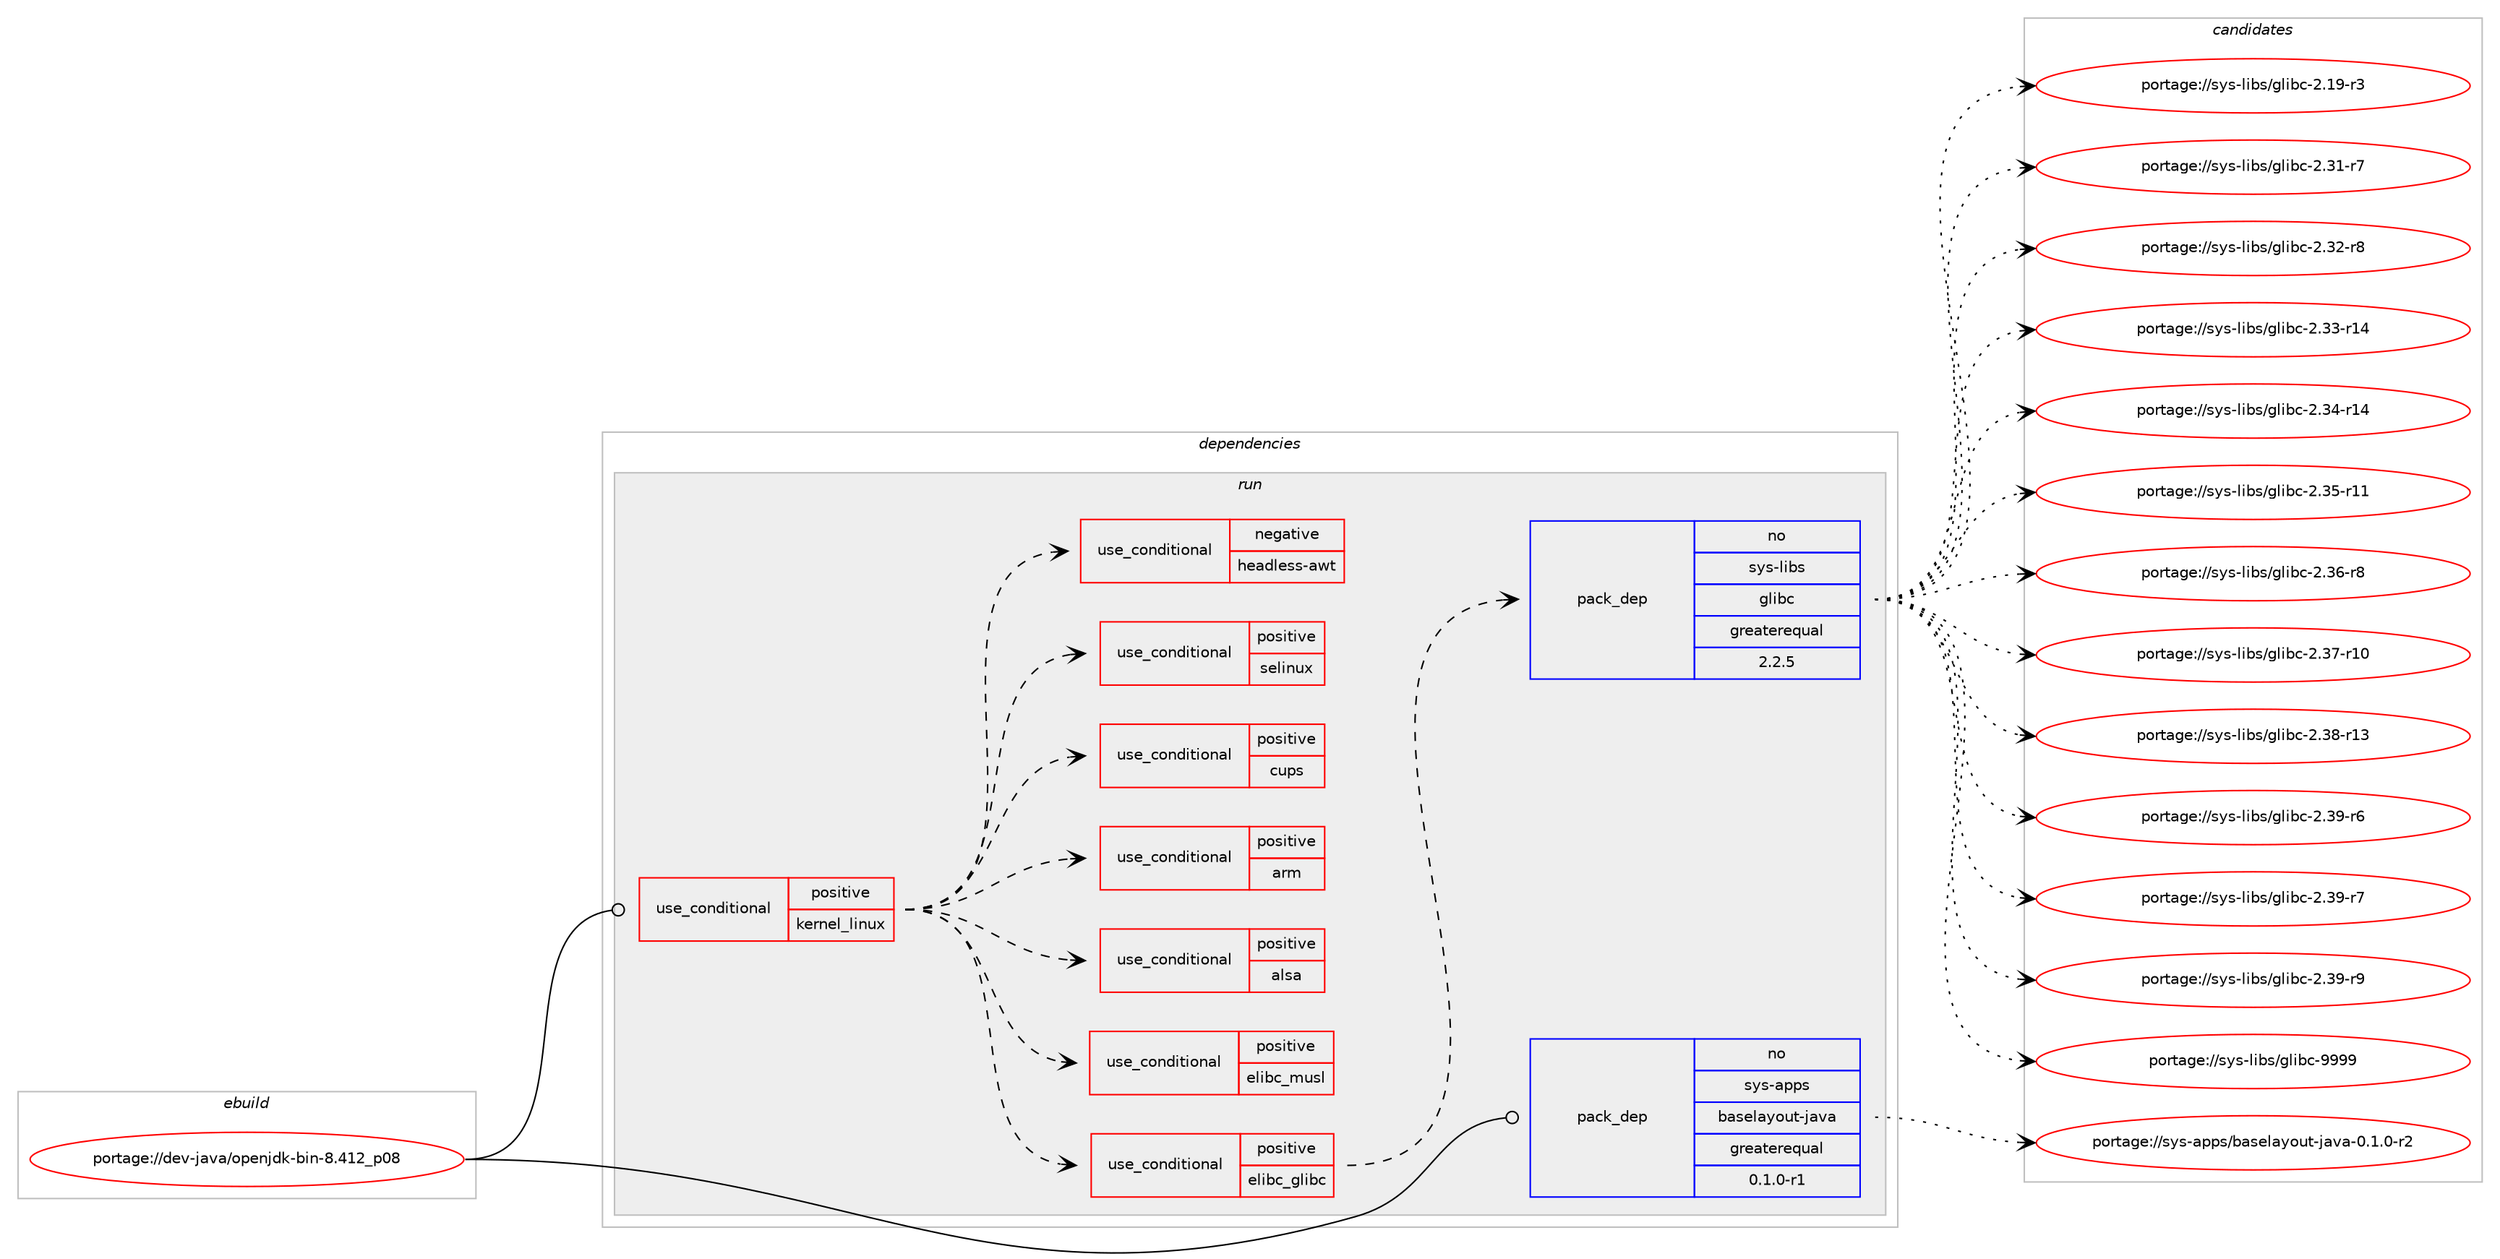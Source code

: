 digraph prolog {

# *************
# Graph options
# *************

newrank=true;
concentrate=true;
compound=true;
graph [rankdir=LR,fontname=Helvetica,fontsize=10,ranksep=1.5];#, ranksep=2.5, nodesep=0.2];
edge  [arrowhead=vee];
node  [fontname=Helvetica,fontsize=10];

# **********
# The ebuild
# **********

subgraph cluster_leftcol {
color=gray;
rank=same;
label=<<i>ebuild</i>>;
id [label="portage://dev-java/openjdk-bin-8.412_p08", color=red, width=4, href="../dev-java/openjdk-bin-8.412_p08.svg"];
}

# ****************
# The dependencies
# ****************

subgraph cluster_midcol {
color=gray;
label=<<i>dependencies</i>>;
subgraph cluster_compile {
fillcolor="#eeeeee";
style=filled;
label=<<i>compile</i>>;
# *** BEGIN UNKNOWN DEPENDENCY TYPE (TODO) ***
# id -> package_dependency(portage://dev-java/openjdk-bin-8.412_p08,install,no,app-eselect,eselect-java,none,[,,],[],[])
# *** END UNKNOWN DEPENDENCY TYPE (TODO) ***

# *** BEGIN UNKNOWN DEPENDENCY TYPE (TODO) ***
# id -> package_dependency(portage://dev-java/openjdk-bin-8.412_p08,install,no,dev-java,java-config,none,[,,],[],[])
# *** END UNKNOWN DEPENDENCY TYPE (TODO) ***

}
subgraph cluster_compileandrun {
fillcolor="#eeeeee";
style=filled;
label=<<i>compile and run</i>>;
}
subgraph cluster_run {
fillcolor="#eeeeee";
style=filled;
label=<<i>run</i>>;
subgraph cond21665 {
dependency49003 [label=<<TABLE BORDER="0" CELLBORDER="1" CELLSPACING="0" CELLPADDING="4"><TR><TD ROWSPAN="3" CELLPADDING="10">use_conditional</TD></TR><TR><TD>positive</TD></TR><TR><TD>kernel_linux</TD></TR></TABLE>>, shape=none, color=red];
# *** BEGIN UNKNOWN DEPENDENCY TYPE (TODO) ***
# dependency49003 -> package_dependency(portage://dev-java/openjdk-bin-8.412_p08,run,no,media-libs,fontconfig,none,[,,],[slot(1.0)],[])
# *** END UNKNOWN DEPENDENCY TYPE (TODO) ***

# *** BEGIN UNKNOWN DEPENDENCY TYPE (TODO) ***
# dependency49003 -> package_dependency(portage://dev-java/openjdk-bin-8.412_p08,run,no,media-libs,freetype,none,[,,],[slot(2)],[])
# *** END UNKNOWN DEPENDENCY TYPE (TODO) ***

subgraph cond21666 {
dependency49004 [label=<<TABLE BORDER="0" CELLBORDER="1" CELLSPACING="0" CELLPADDING="4"><TR><TD ROWSPAN="3" CELLPADDING="10">use_conditional</TD></TR><TR><TD>positive</TD></TR><TR><TD>elibc_glibc</TD></TR></TABLE>>, shape=none, color=red];
subgraph pack26308 {
dependency49005 [label=<<TABLE BORDER="0" CELLBORDER="1" CELLSPACING="0" CELLPADDING="4" WIDTH="220"><TR><TD ROWSPAN="6" CELLPADDING="30">pack_dep</TD></TR><TR><TD WIDTH="110">no</TD></TR><TR><TD>sys-libs</TD></TR><TR><TD>glibc</TD></TR><TR><TD>greaterequal</TD></TR><TR><TD>2.2.5</TD></TR></TABLE>>, shape=none, color=blue];
}
dependency49004:e -> dependency49005:w [weight=20,style="dashed",arrowhead="vee"];
}
dependency49003:e -> dependency49004:w [weight=20,style="dashed",arrowhead="vee"];
subgraph cond21667 {
dependency49006 [label=<<TABLE BORDER="0" CELLBORDER="1" CELLSPACING="0" CELLPADDING="4"><TR><TD ROWSPAN="3" CELLPADDING="10">use_conditional</TD></TR><TR><TD>positive</TD></TR><TR><TD>elibc_musl</TD></TR></TABLE>>, shape=none, color=red];
# *** BEGIN UNKNOWN DEPENDENCY TYPE (TODO) ***
# dependency49006 -> package_dependency(portage://dev-java/openjdk-bin-8.412_p08,run,no,sys-libs,musl,none,[,,],[],[])
# *** END UNKNOWN DEPENDENCY TYPE (TODO) ***

}
dependency49003:e -> dependency49006:w [weight=20,style="dashed",arrowhead="vee"];
# *** BEGIN UNKNOWN DEPENDENCY TYPE (TODO) ***
# dependency49003 -> package_dependency(portage://dev-java/openjdk-bin-8.412_p08,run,no,sys-libs,zlib,none,[,,],[],[])
# *** END UNKNOWN DEPENDENCY TYPE (TODO) ***

subgraph cond21668 {
dependency49007 [label=<<TABLE BORDER="0" CELLBORDER="1" CELLSPACING="0" CELLPADDING="4"><TR><TD ROWSPAN="3" CELLPADDING="10">use_conditional</TD></TR><TR><TD>positive</TD></TR><TR><TD>alsa</TD></TR></TABLE>>, shape=none, color=red];
# *** BEGIN UNKNOWN DEPENDENCY TYPE (TODO) ***
# dependency49007 -> package_dependency(portage://dev-java/openjdk-bin-8.412_p08,run,no,media-libs,alsa-lib,none,[,,],[],[])
# *** END UNKNOWN DEPENDENCY TYPE (TODO) ***

}
dependency49003:e -> dependency49007:w [weight=20,style="dashed",arrowhead="vee"];
subgraph cond21669 {
dependency49008 [label=<<TABLE BORDER="0" CELLBORDER="1" CELLSPACING="0" CELLPADDING="4"><TR><TD ROWSPAN="3" CELLPADDING="10">use_conditional</TD></TR><TR><TD>positive</TD></TR><TR><TD>arm</TD></TR></TABLE>>, shape=none, color=red];
# *** BEGIN UNKNOWN DEPENDENCY TYPE (TODO) ***
# dependency49008 -> package_dependency(portage://dev-java/openjdk-bin-8.412_p08,run,no,dev-libs,libffi-compat,none,[,,],[slot(6)],[])
# *** END UNKNOWN DEPENDENCY TYPE (TODO) ***

}
dependency49003:e -> dependency49008:w [weight=20,style="dashed",arrowhead="vee"];
subgraph cond21670 {
dependency49009 [label=<<TABLE BORDER="0" CELLBORDER="1" CELLSPACING="0" CELLPADDING="4"><TR><TD ROWSPAN="3" CELLPADDING="10">use_conditional</TD></TR><TR><TD>positive</TD></TR><TR><TD>cups</TD></TR></TABLE>>, shape=none, color=red];
# *** BEGIN UNKNOWN DEPENDENCY TYPE (TODO) ***
# dependency49009 -> package_dependency(portage://dev-java/openjdk-bin-8.412_p08,run,no,net-print,cups,none,[,,],[],[])
# *** END UNKNOWN DEPENDENCY TYPE (TODO) ***

}
dependency49003:e -> dependency49009:w [weight=20,style="dashed",arrowhead="vee"];
subgraph cond21671 {
dependency49010 [label=<<TABLE BORDER="0" CELLBORDER="1" CELLSPACING="0" CELLPADDING="4"><TR><TD ROWSPAN="3" CELLPADDING="10">use_conditional</TD></TR><TR><TD>positive</TD></TR><TR><TD>selinux</TD></TR></TABLE>>, shape=none, color=red];
# *** BEGIN UNKNOWN DEPENDENCY TYPE (TODO) ***
# dependency49010 -> package_dependency(portage://dev-java/openjdk-bin-8.412_p08,run,no,sec-policy,selinux-java,none,[,,],[],[])
# *** END UNKNOWN DEPENDENCY TYPE (TODO) ***

}
dependency49003:e -> dependency49010:w [weight=20,style="dashed",arrowhead="vee"];
subgraph cond21672 {
dependency49011 [label=<<TABLE BORDER="0" CELLBORDER="1" CELLSPACING="0" CELLPADDING="4"><TR><TD ROWSPAN="3" CELLPADDING="10">use_conditional</TD></TR><TR><TD>negative</TD></TR><TR><TD>headless-awt</TD></TR></TABLE>>, shape=none, color=red];
# *** BEGIN UNKNOWN DEPENDENCY TYPE (TODO) ***
# dependency49011 -> package_dependency(portage://dev-java/openjdk-bin-8.412_p08,run,no,x11-libs,libX11,none,[,,],[],[])
# *** END UNKNOWN DEPENDENCY TYPE (TODO) ***

# *** BEGIN UNKNOWN DEPENDENCY TYPE (TODO) ***
# dependency49011 -> package_dependency(portage://dev-java/openjdk-bin-8.412_p08,run,no,x11-libs,libXext,none,[,,],[],[])
# *** END UNKNOWN DEPENDENCY TYPE (TODO) ***

# *** BEGIN UNKNOWN DEPENDENCY TYPE (TODO) ***
# dependency49011 -> package_dependency(portage://dev-java/openjdk-bin-8.412_p08,run,no,x11-libs,libXi,none,[,,],[],[])
# *** END UNKNOWN DEPENDENCY TYPE (TODO) ***

# *** BEGIN UNKNOWN DEPENDENCY TYPE (TODO) ***
# dependency49011 -> package_dependency(portage://dev-java/openjdk-bin-8.412_p08,run,no,x11-libs,libXrender,none,[,,],[],[])
# *** END UNKNOWN DEPENDENCY TYPE (TODO) ***

# *** BEGIN UNKNOWN DEPENDENCY TYPE (TODO) ***
# dependency49011 -> package_dependency(portage://dev-java/openjdk-bin-8.412_p08,run,no,x11-libs,libXtst,none,[,,],[],[])
# *** END UNKNOWN DEPENDENCY TYPE (TODO) ***

}
dependency49003:e -> dependency49011:w [weight=20,style="dashed",arrowhead="vee"];
}
id:e -> dependency49003:w [weight=20,style="solid",arrowhead="odot"];
# *** BEGIN UNKNOWN DEPENDENCY TYPE (TODO) ***
# id -> package_dependency(portage://dev-java/openjdk-bin-8.412_p08,run,no,app-eselect,eselect-java,none,[,,],[],[])
# *** END UNKNOWN DEPENDENCY TYPE (TODO) ***

# *** BEGIN UNKNOWN DEPENDENCY TYPE (TODO) ***
# id -> package_dependency(portage://dev-java/openjdk-bin-8.412_p08,run,no,dev-java,java-config,none,[,,],[],[])
# *** END UNKNOWN DEPENDENCY TYPE (TODO) ***

subgraph pack26309 {
dependency49012 [label=<<TABLE BORDER="0" CELLBORDER="1" CELLSPACING="0" CELLPADDING="4" WIDTH="220"><TR><TD ROWSPAN="6" CELLPADDING="30">pack_dep</TD></TR><TR><TD WIDTH="110">no</TD></TR><TR><TD>sys-apps</TD></TR><TR><TD>baselayout-java</TD></TR><TR><TD>greaterequal</TD></TR><TR><TD>0.1.0-r1</TD></TR></TABLE>>, shape=none, color=blue];
}
id:e -> dependency49012:w [weight=20,style="solid",arrowhead="odot"];
}
}

# **************
# The candidates
# **************

subgraph cluster_choices {
rank=same;
color=gray;
label=<<i>candidates</i>>;

subgraph choice26308 {
color=black;
nodesep=1;
choice115121115451081059811547103108105989945504649574511451 [label="portage://sys-libs/glibc-2.19-r3", color=red, width=4,href="../sys-libs/glibc-2.19-r3.svg"];
choice115121115451081059811547103108105989945504651494511455 [label="portage://sys-libs/glibc-2.31-r7", color=red, width=4,href="../sys-libs/glibc-2.31-r7.svg"];
choice115121115451081059811547103108105989945504651504511456 [label="portage://sys-libs/glibc-2.32-r8", color=red, width=4,href="../sys-libs/glibc-2.32-r8.svg"];
choice11512111545108105981154710310810598994550465151451144952 [label="portage://sys-libs/glibc-2.33-r14", color=red, width=4,href="../sys-libs/glibc-2.33-r14.svg"];
choice11512111545108105981154710310810598994550465152451144952 [label="portage://sys-libs/glibc-2.34-r14", color=red, width=4,href="../sys-libs/glibc-2.34-r14.svg"];
choice11512111545108105981154710310810598994550465153451144949 [label="portage://sys-libs/glibc-2.35-r11", color=red, width=4,href="../sys-libs/glibc-2.35-r11.svg"];
choice115121115451081059811547103108105989945504651544511456 [label="portage://sys-libs/glibc-2.36-r8", color=red, width=4,href="../sys-libs/glibc-2.36-r8.svg"];
choice11512111545108105981154710310810598994550465155451144948 [label="portage://sys-libs/glibc-2.37-r10", color=red, width=4,href="../sys-libs/glibc-2.37-r10.svg"];
choice11512111545108105981154710310810598994550465156451144951 [label="portage://sys-libs/glibc-2.38-r13", color=red, width=4,href="../sys-libs/glibc-2.38-r13.svg"];
choice115121115451081059811547103108105989945504651574511454 [label="portage://sys-libs/glibc-2.39-r6", color=red, width=4,href="../sys-libs/glibc-2.39-r6.svg"];
choice115121115451081059811547103108105989945504651574511455 [label="portage://sys-libs/glibc-2.39-r7", color=red, width=4,href="../sys-libs/glibc-2.39-r7.svg"];
choice115121115451081059811547103108105989945504651574511457 [label="portage://sys-libs/glibc-2.39-r9", color=red, width=4,href="../sys-libs/glibc-2.39-r9.svg"];
choice11512111545108105981154710310810598994557575757 [label="portage://sys-libs/glibc-9999", color=red, width=4,href="../sys-libs/glibc-9999.svg"];
dependency49005:e -> choice115121115451081059811547103108105989945504649574511451:w [style=dotted,weight="100"];
dependency49005:e -> choice115121115451081059811547103108105989945504651494511455:w [style=dotted,weight="100"];
dependency49005:e -> choice115121115451081059811547103108105989945504651504511456:w [style=dotted,weight="100"];
dependency49005:e -> choice11512111545108105981154710310810598994550465151451144952:w [style=dotted,weight="100"];
dependency49005:e -> choice11512111545108105981154710310810598994550465152451144952:w [style=dotted,weight="100"];
dependency49005:e -> choice11512111545108105981154710310810598994550465153451144949:w [style=dotted,weight="100"];
dependency49005:e -> choice115121115451081059811547103108105989945504651544511456:w [style=dotted,weight="100"];
dependency49005:e -> choice11512111545108105981154710310810598994550465155451144948:w [style=dotted,weight="100"];
dependency49005:e -> choice11512111545108105981154710310810598994550465156451144951:w [style=dotted,weight="100"];
dependency49005:e -> choice115121115451081059811547103108105989945504651574511454:w [style=dotted,weight="100"];
dependency49005:e -> choice115121115451081059811547103108105989945504651574511455:w [style=dotted,weight="100"];
dependency49005:e -> choice115121115451081059811547103108105989945504651574511457:w [style=dotted,weight="100"];
dependency49005:e -> choice11512111545108105981154710310810598994557575757:w [style=dotted,weight="100"];
}
subgraph choice26309 {
color=black;
nodesep=1;
choice1151211154597112112115479897115101108971211111171164510697118974548464946484511450 [label="portage://sys-apps/baselayout-java-0.1.0-r2", color=red, width=4,href="../sys-apps/baselayout-java-0.1.0-r2.svg"];
dependency49012:e -> choice1151211154597112112115479897115101108971211111171164510697118974548464946484511450:w [style=dotted,weight="100"];
}
}

}
